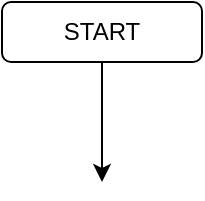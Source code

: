 <mxfile version="13.7.5" type="device"><diagram id="mKzmJEnMPDlQTneLMZ2H" name="Page-1"><mxGraphModel dx="868" dy="482" grid="1" gridSize="10" guides="1" tooltips="1" connect="1" arrows="1" fold="1" page="1" pageScale="1" pageWidth="850" pageHeight="1100" math="0" shadow="0"><root><mxCell id="0"/><mxCell id="1" parent="0"/><mxCell id="QHWhakkCmzBQmLTCKFd1-2" value="START" style="rounded=1;whiteSpace=wrap;html=1;" vertex="1" parent="1"><mxGeometry x="350" y="30" width="100" height="30" as="geometry"/></mxCell><mxCell id="QHWhakkCmzBQmLTCKFd1-3" value="" style="endArrow=classic;html=1;exitX=0.5;exitY=1;exitDx=0;exitDy=0;" edge="1" parent="1" source="QHWhakkCmzBQmLTCKFd1-2"><mxGeometry width="50" height="50" relative="1" as="geometry"><mxPoint x="400" y="280" as="sourcePoint"/><mxPoint x="400" y="120" as="targetPoint"/></mxGeometry></mxCell></root></mxGraphModel></diagram></mxfile>